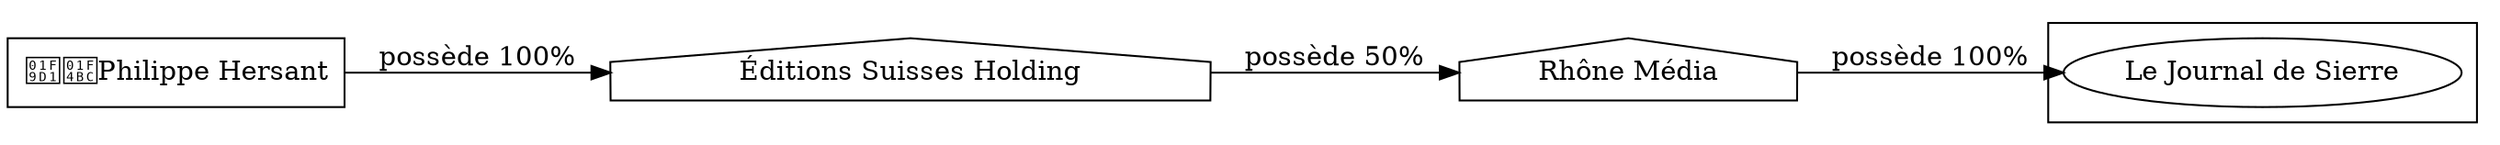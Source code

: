 digraph {
  rankdir=LR;
  subgraph roots {
    
      "philippe-hersant-292"[label="🧑‍💼Philippe Hersant" shape=box]
    
  }

  
    "rhone-media-296"[label="Rhône Média" shape=house]
  
    "editions-suisses-holding-293"[label="Éditions Suisses Holding" shape=house]
  

  subgraph clusterLeaves {
    
      "le-journal-de-sierre-302"[label="Le Journal de Sierre"]
    
  }

  
    "rhone-media-296" -> "le-journal-de-sierre-302" [
      label="possède 100%"
    ]
  
    "editions-suisses-holding-293" -> "rhone-media-296" [
      label="possède 50%"
    ]
  
    "philippe-hersant-292" -> "editions-suisses-holding-293" [
      label="possède 100%"
    ]
  
}
